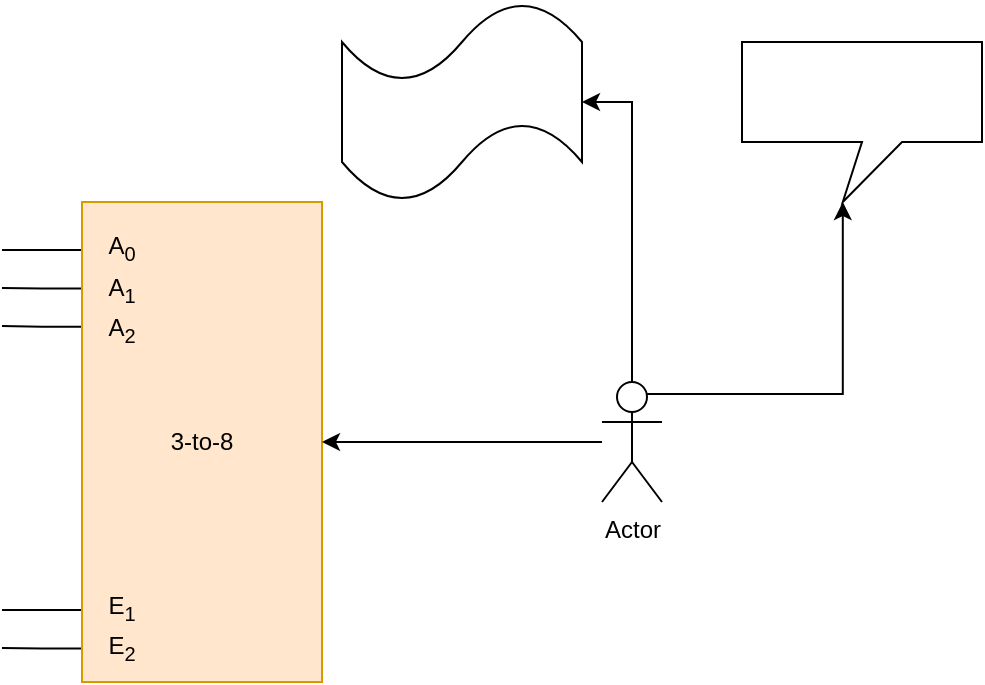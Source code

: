 <mxfile version="24.2.8" type="github">
  <diagram name="Page-1" id="wMXihCremsNAc0sntlir">
    <mxGraphModel dx="1050" dy="538" grid="1" gridSize="10" guides="1" tooltips="1" connect="1" arrows="1" fold="1" page="1" pageScale="1" pageWidth="850" pageHeight="1100" math="0" shadow="0">
      <root>
        <mxCell id="0" />
        <mxCell id="1" parent="0" />
        <mxCell id="dRk_QViRMOGvH4dLuAci-10" style="edgeStyle=orthogonalEdgeStyle;rounded=0;orthogonalLoop=1;jettySize=auto;html=1;exitX=0;exitY=0.1;exitDx=0;exitDy=0;exitPerimeter=0;endArrow=none;endFill=0;movable=0;resizable=0;rotatable=0;deletable=0;editable=0;locked=1;connectable=0;" edge="1" parent="1" source="dRk_QViRMOGvH4dLuAci-1">
          <mxGeometry relative="1" as="geometry">
            <mxPoint x="40" y="224" as="targetPoint" />
          </mxGeometry>
        </mxCell>
        <mxCell id="dRk_QViRMOGvH4dLuAci-12" style="edgeStyle=orthogonalEdgeStyle;rounded=0;orthogonalLoop=1;jettySize=auto;html=1;exitX=0;exitY=0.18;exitDx=0;exitDy=0;exitPerimeter=0;endArrow=none;endFill=0;movable=0;resizable=0;rotatable=0;deletable=0;editable=0;locked=1;connectable=0;" edge="1" parent="1" source="dRk_QViRMOGvH4dLuAci-1">
          <mxGeometry relative="1" as="geometry">
            <mxPoint x="40" y="243" as="targetPoint" />
          </mxGeometry>
        </mxCell>
        <mxCell id="dRk_QViRMOGvH4dLuAci-13" style="edgeStyle=orthogonalEdgeStyle;rounded=0;orthogonalLoop=1;jettySize=auto;html=1;exitX=0;exitY=0.26;exitDx=0;exitDy=0;exitPerimeter=0;endArrow=none;endFill=0;movable=0;resizable=0;rotatable=0;deletable=0;editable=0;locked=1;connectable=0;" edge="1" parent="1" source="dRk_QViRMOGvH4dLuAci-1">
          <mxGeometry relative="1" as="geometry">
            <mxPoint x="40" y="262" as="targetPoint" />
          </mxGeometry>
        </mxCell>
        <mxCell id="dRk_QViRMOGvH4dLuAci-15" style="edgeStyle=orthogonalEdgeStyle;rounded=0;orthogonalLoop=1;jettySize=auto;html=1;exitX=0;exitY=0.85;exitDx=0;exitDy=0;exitPerimeter=0;endArrow=none;endFill=0;movable=0;resizable=0;rotatable=0;deletable=0;editable=0;locked=1;connectable=0;" edge="1" parent="1" source="dRk_QViRMOGvH4dLuAci-1">
          <mxGeometry relative="1" as="geometry">
            <mxPoint x="40" y="404" as="targetPoint" />
          </mxGeometry>
        </mxCell>
        <mxCell id="dRk_QViRMOGvH4dLuAci-16" style="edgeStyle=orthogonalEdgeStyle;rounded=0;orthogonalLoop=1;jettySize=auto;html=1;exitX=0;exitY=0.93;exitDx=0;exitDy=0;exitPerimeter=0;endArrow=none;endFill=0;movable=0;resizable=0;rotatable=0;deletable=0;editable=0;locked=1;connectable=0;" edge="1" parent="1" source="dRk_QViRMOGvH4dLuAci-1">
          <mxGeometry relative="1" as="geometry">
            <mxPoint x="40" y="423" as="targetPoint" />
          </mxGeometry>
        </mxCell>
        <mxCell id="dRk_QViRMOGvH4dLuAci-1" value="&lt;div&gt;3-to-8&lt;/div&gt;" style="rounded=0;whiteSpace=wrap;html=1;points=[[0,0.1,0,0,0],[0,0.18,0,0,0],[0,0.26,0,0,0],[0,0.85,0,0,0],[0,0.93,0,0,0],[1,0.11,0,0,0],[1,0.22,0,0,0],[1,0.33,0,0,0],[1,0.44,0,0,0],[1,0.56,0,0,0],[1,0.67,0,0,0],[1,0.78,0,0,0],[1,0.89,0,0,0]];fillColor=#ffe6cc;strokeColor=#d79b00;movable=0;resizable=0;rotatable=0;deletable=0;editable=0;locked=1;connectable=0;" vertex="1" parent="1">
          <mxGeometry x="80" y="200" width="120" height="240" as="geometry" />
        </mxCell>
        <mxCell id="dRk_QViRMOGvH4dLuAci-5" style="edgeStyle=orthogonalEdgeStyle;rounded=0;orthogonalLoop=1;jettySize=auto;html=1;" edge="1" parent="1" source="dRk_QViRMOGvH4dLuAci-4" target="dRk_QViRMOGvH4dLuAci-1">
          <mxGeometry relative="1" as="geometry" />
        </mxCell>
        <mxCell id="dRk_QViRMOGvH4dLuAci-4" value="Actor" style="shape=umlActor;verticalLabelPosition=bottom;verticalAlign=top;html=1;outlineConnect=0;" vertex="1" parent="1">
          <mxGeometry x="340" y="290" width="30" height="60" as="geometry" />
        </mxCell>
        <mxCell id="dRk_QViRMOGvH4dLuAci-6" value="" style="shape=tape;whiteSpace=wrap;html=1;" vertex="1" parent="1">
          <mxGeometry x="210" y="100" width="120" height="100" as="geometry" />
        </mxCell>
        <mxCell id="dRk_QViRMOGvH4dLuAci-7" style="edgeStyle=orthogonalEdgeStyle;rounded=0;orthogonalLoop=1;jettySize=auto;html=1;exitX=0.5;exitY=0;exitDx=0;exitDy=0;exitPerimeter=0;entryX=1;entryY=0.5;entryDx=0;entryDy=0;entryPerimeter=0;" edge="1" parent="1" source="dRk_QViRMOGvH4dLuAci-4" target="dRk_QViRMOGvH4dLuAci-6">
          <mxGeometry relative="1" as="geometry" />
        </mxCell>
        <mxCell id="dRk_QViRMOGvH4dLuAci-8" value="" style="shape=callout;whiteSpace=wrap;html=1;perimeter=calloutPerimeter;position2=0.42;" vertex="1" parent="1">
          <mxGeometry x="410" y="120" width="120" height="80" as="geometry" />
        </mxCell>
        <mxCell id="dRk_QViRMOGvH4dLuAci-9" style="edgeStyle=orthogonalEdgeStyle;rounded=0;orthogonalLoop=1;jettySize=auto;html=1;exitX=0.75;exitY=0.1;exitDx=0;exitDy=0;exitPerimeter=0;entryX=0;entryY=0;entryDx=50.4;entryDy=80;entryPerimeter=0;" edge="1" parent="1" source="dRk_QViRMOGvH4dLuAci-4" target="dRk_QViRMOGvH4dLuAci-8">
          <mxGeometry relative="1" as="geometry" />
        </mxCell>
        <mxCell id="dRk_QViRMOGvH4dLuAci-17" value="A&lt;sub&gt;0&lt;/sub&gt;" style="text;html=1;align=center;verticalAlign=middle;whiteSpace=wrap;rounded=0;movable=0;resizable=0;rotatable=0;deletable=0;editable=0;locked=1;connectable=0;" vertex="1" parent="1">
          <mxGeometry x="80" y="213" width="40" height="20" as="geometry" />
        </mxCell>
        <mxCell id="dRk_QViRMOGvH4dLuAci-18" value="A&lt;sub&gt;1&lt;/sub&gt;" style="text;html=1;align=center;verticalAlign=middle;whiteSpace=wrap;rounded=0;movable=0;resizable=0;rotatable=0;deletable=0;editable=0;locked=1;connectable=0;" vertex="1" parent="1">
          <mxGeometry x="80" y="234" width="40" height="20" as="geometry" />
        </mxCell>
        <mxCell id="dRk_QViRMOGvH4dLuAci-19" value="A&lt;sub&gt;2&lt;/sub&gt;" style="text;html=1;align=center;verticalAlign=middle;whiteSpace=wrap;rounded=0;movable=0;resizable=0;rotatable=0;deletable=0;editable=0;locked=1;connectable=0;" vertex="1" parent="1">
          <mxGeometry x="80" y="254" width="40" height="20" as="geometry" />
        </mxCell>
        <mxCell id="dRk_QViRMOGvH4dLuAci-24" value="E&lt;sub&gt;1&lt;/sub&gt;" style="text;html=1;align=center;verticalAlign=middle;whiteSpace=wrap;rounded=0;movable=0;resizable=0;rotatable=0;deletable=0;editable=0;locked=1;connectable=0;" vertex="1" parent="1">
          <mxGeometry x="80" y="393" width="40" height="20" as="geometry" />
        </mxCell>
        <mxCell id="dRk_QViRMOGvH4dLuAci-25" value="E&lt;sub&gt;2&lt;/sub&gt;" style="text;html=1;align=center;verticalAlign=middle;whiteSpace=wrap;rounded=0;movable=0;resizable=0;rotatable=0;deletable=0;editable=0;locked=1;connectable=0;" vertex="1" parent="1">
          <mxGeometry x="80" y="413" width="40" height="20" as="geometry" />
        </mxCell>
      </root>
    </mxGraphModel>
  </diagram>
</mxfile>
